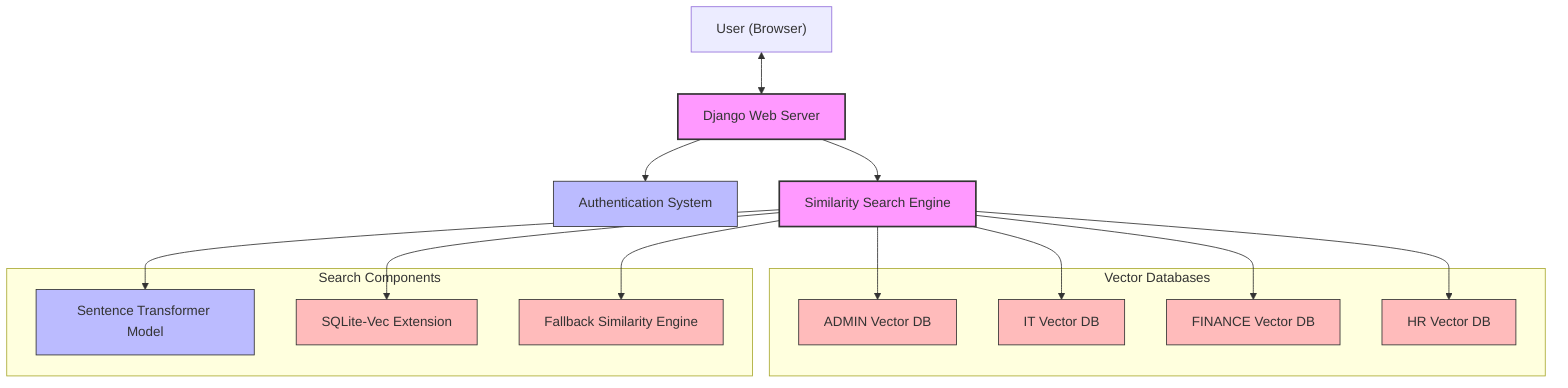 flowchart TD
    User["User (Browser)"]
    WebServer["Django Web Server"]
    AuthSystem["Authentication System"]
    SearchEngine["Similarity Search Engine"]
    VectorDB1["ADMIN Vector DB"]
    VectorDB2["IT Vector DB"]
    VectorDB3["FINANCE Vector DB"]
    VectorDB4["HR Vector DB"]
    EmbeddingModel["Sentence Transformer Model"]
    SQLiteVec["SQLite-Vec Extension"]
    FallbackEngine["Fallback Similarity Engine"]
    
    User <--> WebServer
    WebServer --> AuthSystem
    WebServer --> SearchEngine
    SearchEngine --> VectorDB1
    SearchEngine --> VectorDB2
    SearchEngine --> VectorDB3
    SearchEngine --> VectorDB4
    SearchEngine --> EmbeddingModel
    SearchEngine --> SQLiteVec
    SearchEngine --> FallbackEngine
    
    subgraph "Vector Databases"
        VectorDB1
        VectorDB2
        VectorDB3
        VectorDB4
    end
    
    subgraph "Search Components"
        EmbeddingModel
        SQLiteVec
        FallbackEngine
    end
    
    classDef primary fill:#f9f,stroke:#333,stroke-width:2px
    classDef secondary fill:#bbf,stroke:#333,stroke-width:1px
    classDef tertiary fill:#fbb,stroke:#333,stroke-width:1px
    
    class WebServer,SearchEngine primary
    class AuthSystem,EmbeddingModel secondary
    class VectorDB1,VectorDB2,VectorDB3,VectorDB4,SQLiteVec,FallbackEngine tertiary